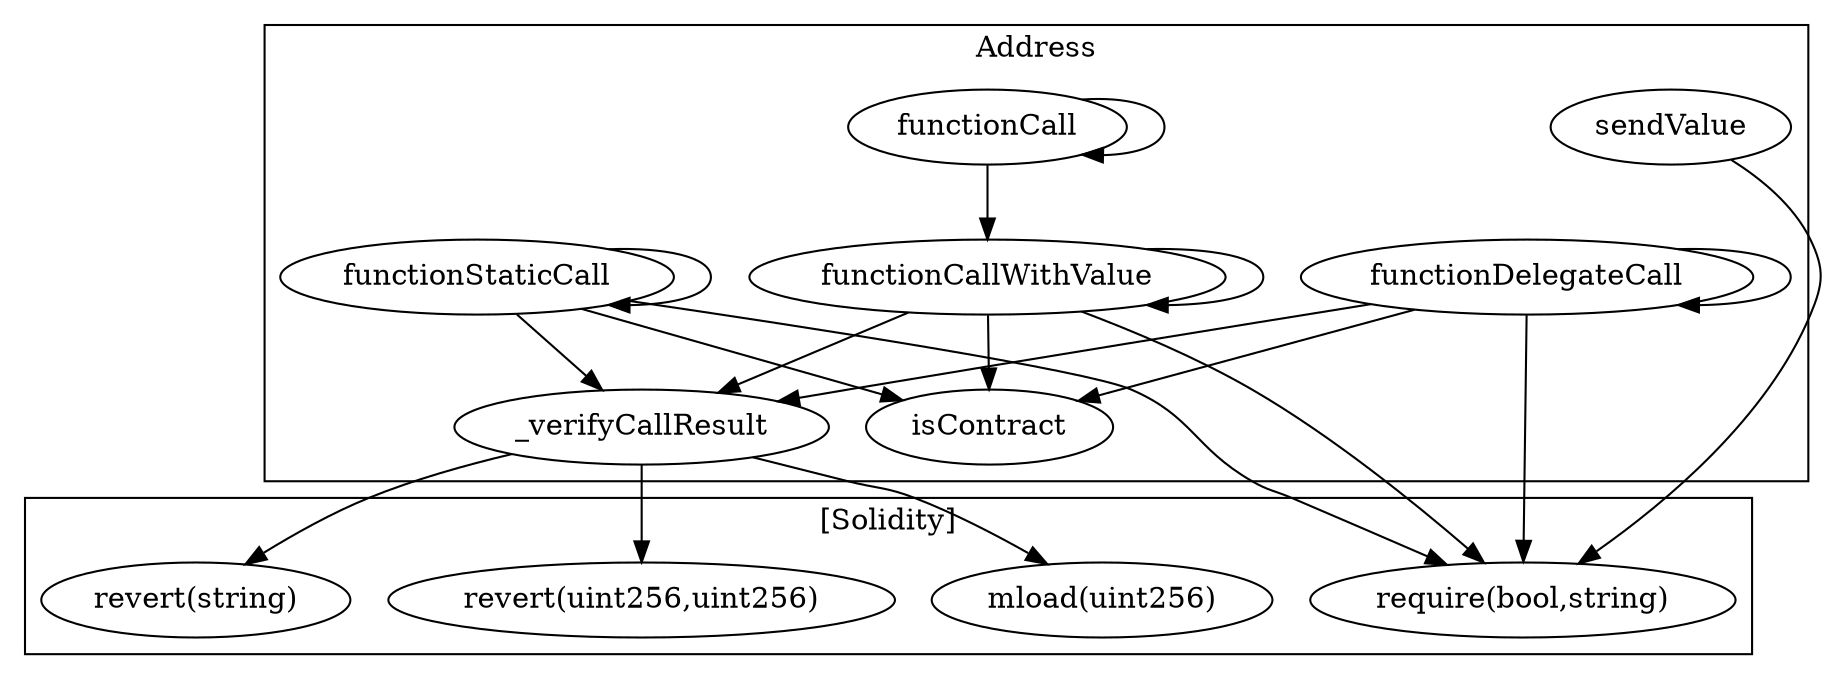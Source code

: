 strict digraph {
subgraph cluster_1371_Address {
label = "Address"
"1371_sendValue" [label="sendValue"]
"1371_functionCall" [label="functionCall"]
"1371__verifyCallResult" [label="_verifyCallResult"]
"1371_isContract" [label="isContract"]
"1371_functionStaticCall" [label="functionStaticCall"]
"1371_functionCallWithValue" [label="functionCallWithValue"]
"1371_functionDelegateCall" [label="functionDelegateCall"]
"1371_functionCallWithValue" -> "1371__verifyCallResult"
"1371_functionCall" -> "1371_functionCallWithValue"
"1371_functionCallWithValue" -> "1371_functionCallWithValue"
"1371_functionDelegateCall" -> "1371_functionDelegateCall"
"1371_functionStaticCall" -> "1371_functionStaticCall"
"1371_functionDelegateCall" -> "1371__verifyCallResult"
"1371_functionStaticCall" -> "1371_isContract"
"1371_functionDelegateCall" -> "1371_isContract"
"1371_functionCallWithValue" -> "1371_isContract"
"1371_functionStaticCall" -> "1371__verifyCallResult"
"1371_functionCall" -> "1371_functionCall"
}subgraph cluster_solidity {
label = "[Solidity]"
"revert(uint256,uint256)" 
"revert(string)" 
"require(bool,string)" 
"mload(uint256)" 
"1371_functionCallWithValue" -> "require(bool,string)"
"1371_sendValue" -> "require(bool,string)"
"1371_functionStaticCall" -> "require(bool,string)"
"1371__verifyCallResult" -> "revert(uint256,uint256)"
"1371_functionDelegateCall" -> "require(bool,string)"
"1371__verifyCallResult" -> "mload(uint256)"
"1371__verifyCallResult" -> "revert(string)"
}
}